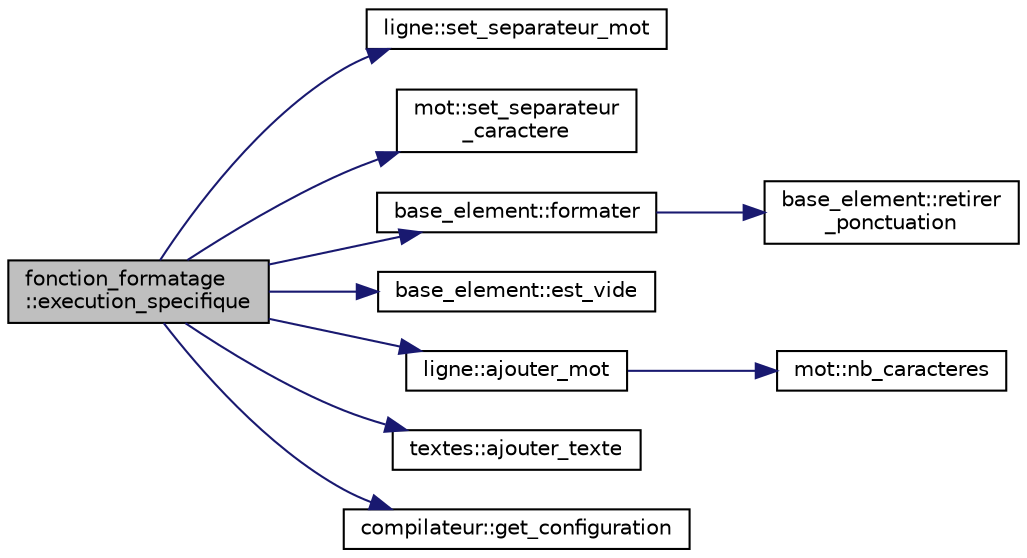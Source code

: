 digraph "fonction_formatage::execution_specifique"
{
  edge [fontname="Helvetica",fontsize="10",labelfontname="Helvetica",labelfontsize="10"];
  node [fontname="Helvetica",fontsize="10",shape=record];
  rankdir="LR";
  Node23 [label="fonction_formatage\l::execution_specifique",height=0.2,width=0.4,color="black", fillcolor="grey75", style="filled", fontcolor="black"];
  Node23 -> Node24 [color="midnightblue",fontsize="10",style="solid",fontname="Helvetica"];
  Node24 [label="ligne::set_separateur_mot",height=0.2,width=0.4,color="black", fillcolor="white", style="filled",URL="$classligne.html#aa13dd59094abd373163ef55e2f33bf8a",tooltip="Initialise le séparateur de mot. "];
  Node23 -> Node25 [color="midnightblue",fontsize="10",style="solid",fontname="Helvetica"];
  Node25 [label="mot::set_separateur\l_caractere",height=0.2,width=0.4,color="black", fillcolor="white", style="filled",URL="$classmot.html#a8eee30af22c69b8c81d98fe2a95c3471",tooltip="Initialise le séparateur de caractères. "];
  Node23 -> Node26 [color="midnightblue",fontsize="10",style="solid",fontname="Helvetica"];
  Node26 [label="base_element::formater",height=0.2,width=0.4,color="black", fillcolor="white", style="filled",URL="$classbase__element.html#ad419742c2f762d1a3e784f295eb2d615",tooltip="Formate l&#39;élément, i.e mets en majuscule, retire les accents et éventuellement la ponctuation..."];
  Node26 -> Node27 [color="midnightblue",fontsize="10",style="solid",fontname="Helvetica"];
  Node27 [label="base_element::retirer\l_ponctuation",height=0.2,width=0.4,color="black", fillcolor="white", style="filled",URL="$classbase__element.html#a83f7102eeb776e73672f56707c168ed3",tooltip="Retire la ponctuation. "];
  Node23 -> Node28 [color="midnightblue",fontsize="10",style="solid",fontname="Helvetica"];
  Node28 [label="base_element::est_vide",height=0.2,width=0.4,color="black", fillcolor="white", style="filled",URL="$classbase__element.html#ae8c5cc89897afdfaf7092a526e0c675b",tooltip="Teste si l&#39;élément est vide. "];
  Node23 -> Node29 [color="midnightblue",fontsize="10",style="solid",fontname="Helvetica"];
  Node29 [label="ligne::ajouter_mot",height=0.2,width=0.4,color="black", fillcolor="white", style="filled",URL="$classligne.html#abb194a19c94d5d7ec48ef442f5043d1e",tooltip="Ajoute un mot à la ligne. "];
  Node29 -> Node30 [color="midnightblue",fontsize="10",style="solid",fontname="Helvetica"];
  Node30 [label="mot::nb_caracteres",height=0.2,width=0.4,color="black", fillcolor="white", style="filled",URL="$classmot.html#a9f5c9cd3673bd6d4ba3b7ea9e406ef49",tooltip="Retourne le nombre de caractère du mot. "];
  Node23 -> Node31 [color="midnightblue",fontsize="10",style="solid",fontname="Helvetica"];
  Node31 [label="textes::ajouter_texte",height=0.2,width=0.4,color="black", fillcolor="white", style="filled",URL="$classtextes.html#a43f525d434beb88abf038c54fe656d91",tooltip="Ajoute un texte donné. "];
  Node23 -> Node32 [color="midnightblue",fontsize="10",style="solid",fontname="Helvetica"];
  Node32 [label="compilateur::get_configuration",height=0.2,width=0.4,color="black", fillcolor="white", style="filled",URL="$classcompilateur.html#a1b90b920c98f81b88171bda33967ffac",tooltip="Accesseur de la configuration courante. "];
}
